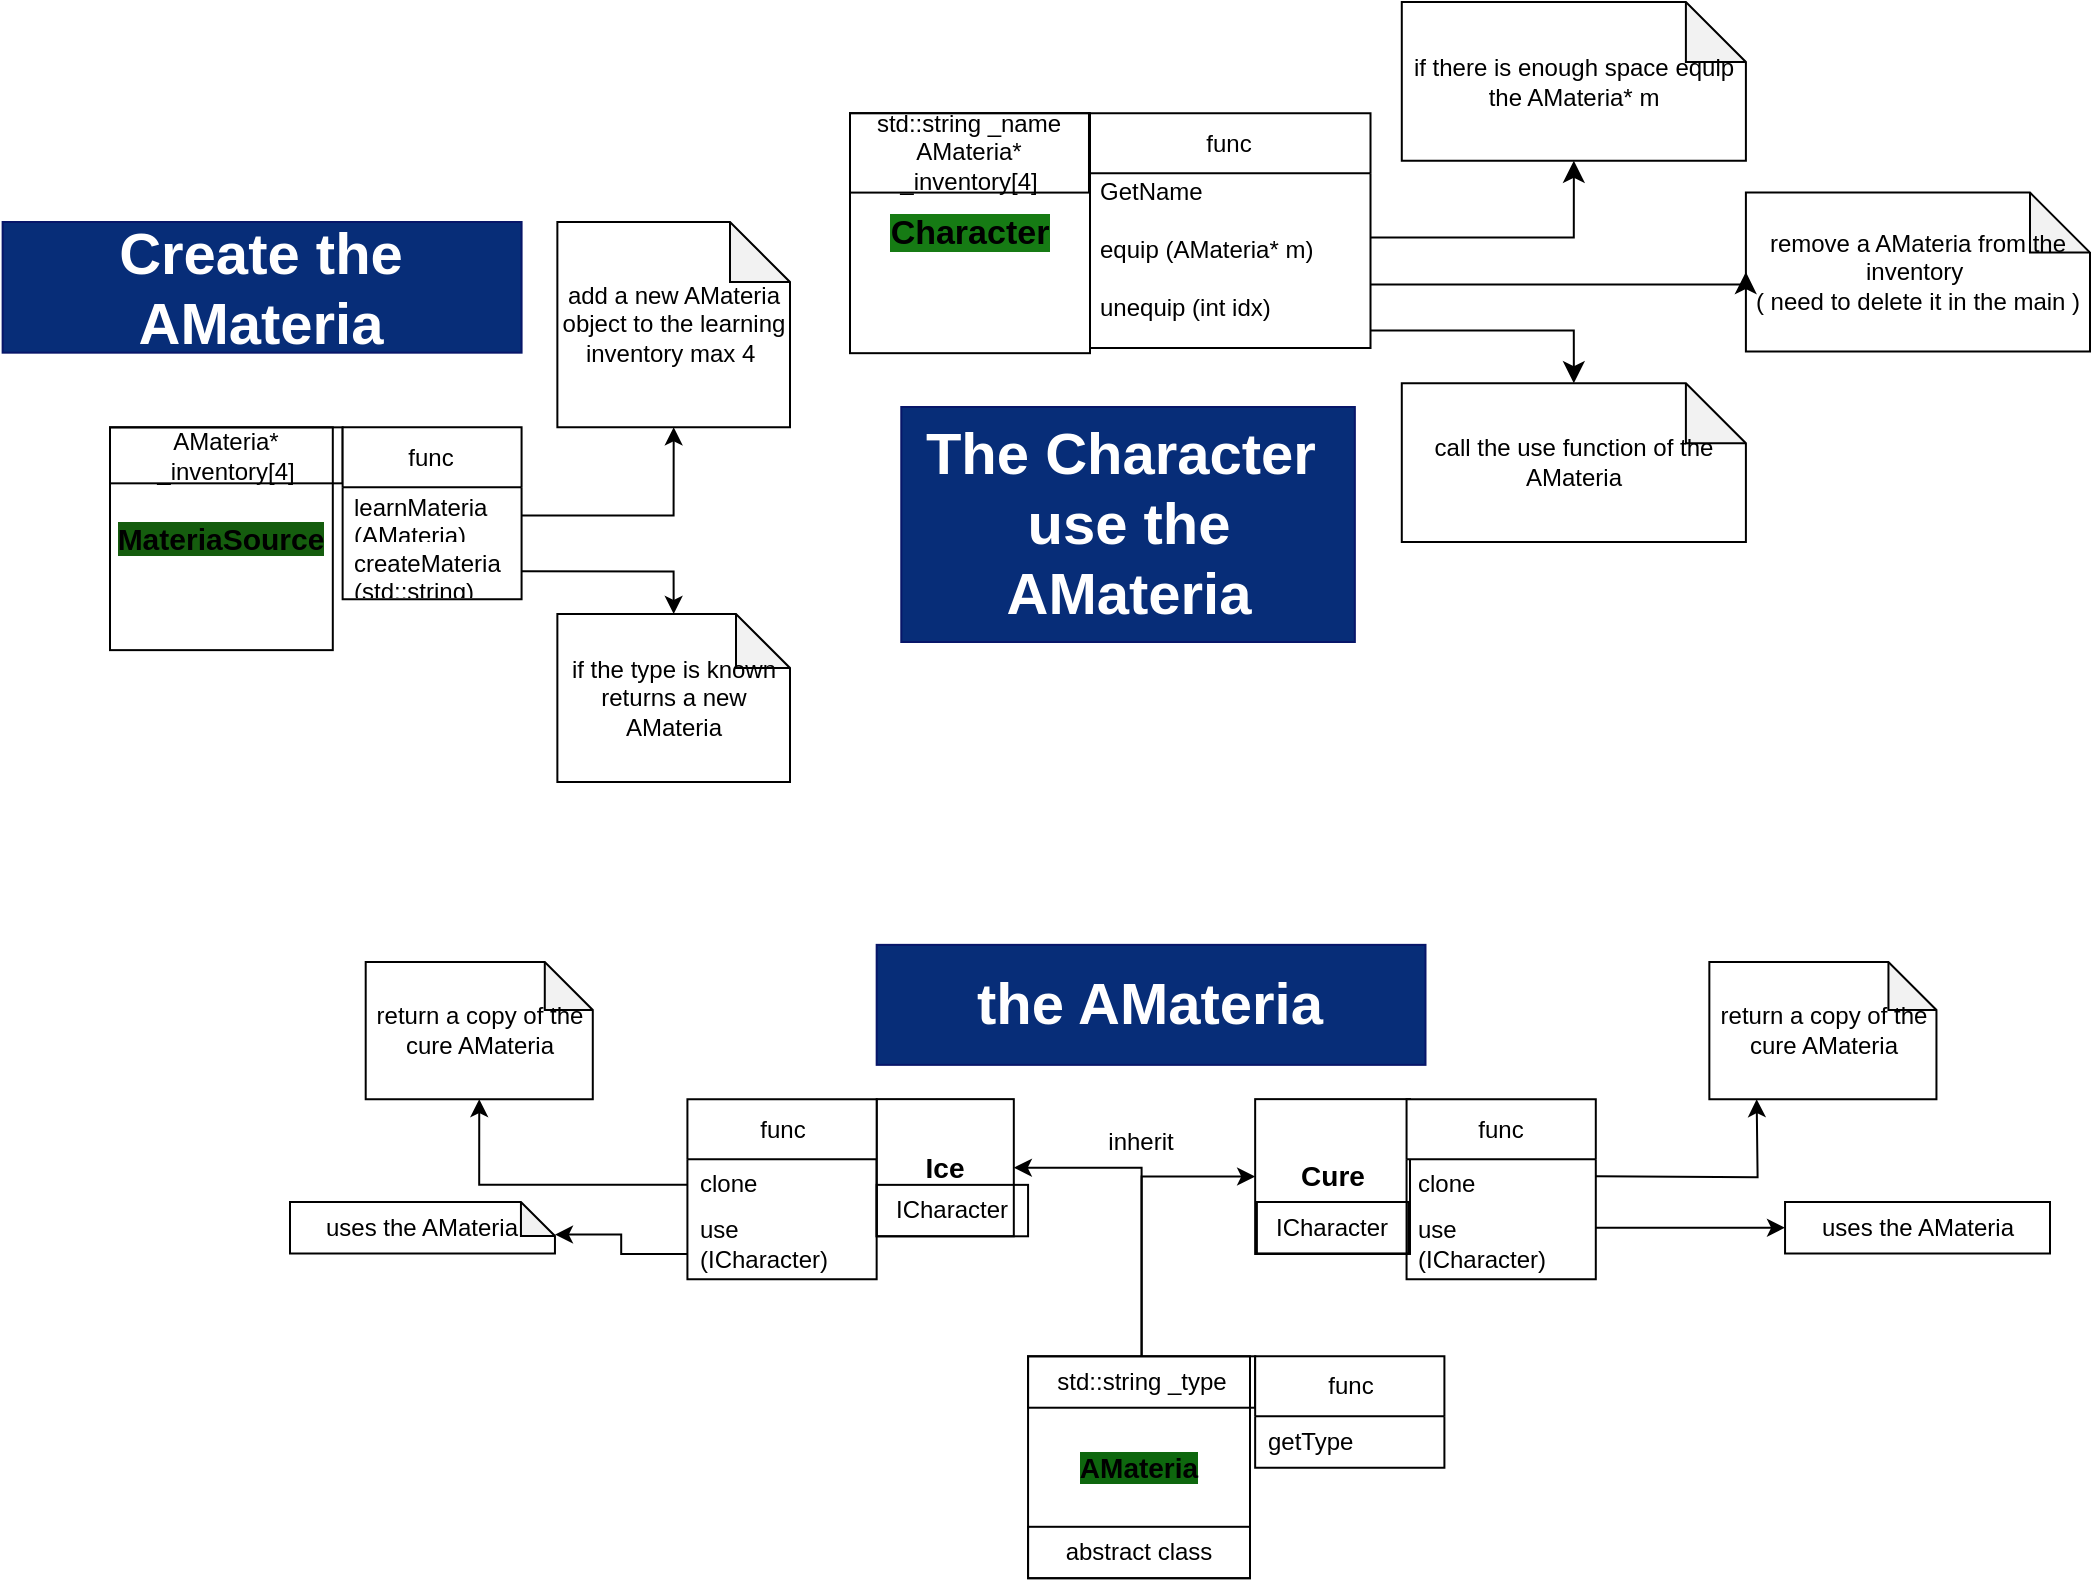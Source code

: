 <mxfile>
    <diagram name="Page-1" id="e56a1550-8fbb-45ad-956c-1786394a9013">
        <mxGraphModel dx="1778" dy="960" grid="1" gridSize="10" guides="1" tooltips="1" connect="1" arrows="1" fold="1" page="1" pageScale="1" pageWidth="1100" pageHeight="850" background="none" math="0" shadow="0">
            <root>
                <mxCell id="0"/>
                <mxCell id="1" parent="0"/>
                <mxCell id="9" value="" style="group" parent="1" vertex="1" connectable="0">
                    <mxGeometry x="470" y="50" width="610" height="320" as="geometry"/>
                </mxCell>
                <mxCell id="92ZO8FLdLCJEEevnyuCZ-44" value="func" style="swimlane;fontStyle=0;childLayout=stackLayout;horizontal=1;startSize=30;horizontalStack=0;resizeParent=1;resizeParentMax=0;resizeLast=0;collapsible=1;marginBottom=0;whiteSpace=wrap;html=1;" parent="9" vertex="1">
                    <mxGeometry x="109.487" y="55.588" width="140.769" height="117.353" as="geometry">
                        <mxRectangle x="430" y="270" width="60" height="30" as="alternateBounds"/>
                    </mxGeometry>
                </mxCell>
                <mxCell id="92ZO8FLdLCJEEevnyuCZ-45" value="GetName&lt;div&gt;&lt;br&gt;&lt;div&gt;equip (AMateria* m)&lt;/div&gt;&lt;div&gt;&lt;br&gt;&lt;/div&gt;&lt;div&gt;unequip (int idx)&lt;/div&gt;&lt;div&gt;&lt;br&gt;&lt;/div&gt;&lt;div&gt;use (int idx, ICharacter&amp;amp; target)&lt;/div&gt;&lt;/div&gt;" style="text;strokeColor=none;fillColor=none;align=left;verticalAlign=middle;spacingLeft=4;spacingRight=4;overflow=hidden;points=[[0,0.5],[1,0.5]];portConstraint=eastwest;rotatable=0;whiteSpace=wrap;html=1;" parent="92ZO8FLdLCJEEevnyuCZ-44" vertex="1">
                    <mxGeometry y="30" width="140.769" height="87.353" as="geometry"/>
                </mxCell>
                <mxCell id="92ZO8FLdLCJEEevnyuCZ-62" value="" style="group" parent="9" vertex="1" connectable="0">
                    <mxGeometry x="-10" y="55.59" width="120" height="120" as="geometry"/>
                </mxCell>
                <mxCell id="92ZO8FLdLCJEEevnyuCZ-42" value="&lt;font size=&quot;1&quot;&gt;&lt;b style=&quot;font-size: 17px; background-color: rgb(22, 123, 20);&quot;&gt;Character&lt;/b&gt;&lt;/font&gt;" style="whiteSpace=wrap;html=1;aspect=fixed;" parent="92ZO8FLdLCJEEevnyuCZ-62" vertex="1">
                    <mxGeometry width="120" height="120" as="geometry"/>
                </mxCell>
                <mxCell id="92ZO8FLdLCJEEevnyuCZ-43" value="std::string _name&lt;div&gt;AMateria* _inventory[4]&lt;/div&gt;" style="text;html=1;align=center;verticalAlign=middle;whiteSpace=wrap;rounded=0;strokeColor=default;" parent="92ZO8FLdLCJEEevnyuCZ-62" vertex="1">
                    <mxGeometry width="119.49" height="39.707" as="geometry"/>
                </mxCell>
                <mxCell id="92ZO8FLdLCJEEevnyuCZ-63" value="if there is enough space equip the AMateria* m" style="shape=note;whiteSpace=wrap;html=1;backgroundOutline=1;darkOpacity=0.05;" parent="9" vertex="1">
                    <mxGeometry x="265.897" width="172.051" height="79.412" as="geometry"/>
                </mxCell>
                <mxCell id="2" value="remove a AMateria from the inventory&amp;nbsp;&lt;br&gt;( need to delete it in the main )" style="shape=note;whiteSpace=wrap;html=1;backgroundOutline=1;darkOpacity=0.05;" parent="9" vertex="1">
                    <mxGeometry x="437.949" y="95.294" width="172.051" height="79.412" as="geometry"/>
                </mxCell>
                <mxCell id="3" value="call the use function of the AMateria" style="shape=note;whiteSpace=wrap;html=1;backgroundOutline=1;darkOpacity=0.05;" parent="9" vertex="1">
                    <mxGeometry x="265.897" y="190.588" width="172.051" height="79.412" as="geometry"/>
                </mxCell>
                <mxCell id="5" value="" style="edgeStyle=segmentEdgeStyle;endArrow=classic;html=1;curved=0;rounded=0;endSize=8;startSize=8;exitX=1;exitY=0.368;exitDx=0;exitDy=0;exitPerimeter=0;entryX=0.5;entryY=1;entryDx=0;entryDy=0;entryPerimeter=0;" parent="9" source="92ZO8FLdLCJEEevnyuCZ-45" target="92ZO8FLdLCJEEevnyuCZ-63" edge="1">
                    <mxGeometry width="50" height="50" relative="1" as="geometry">
                        <mxPoint x="273.718" y="95.294" as="sourcePoint"/>
                        <mxPoint x="312.821" y="55.588" as="targetPoint"/>
                    </mxGeometry>
                </mxCell>
                <mxCell id="6" value="" style="edgeStyle=segmentEdgeStyle;endArrow=classic;html=1;curved=0;rounded=0;endSize=8;startSize=8;exitX=1;exitY=0.901;exitDx=0;exitDy=0;exitPerimeter=0;entryX=0.5;entryY=0;entryDx=0;entryDy=0;entryPerimeter=0;" parent="9" source="92ZO8FLdLCJEEevnyuCZ-45" target="3" edge="1">
                    <mxGeometry width="50" height="50" relative="1" as="geometry">
                        <mxPoint x="273.718" y="95.294" as="sourcePoint"/>
                        <mxPoint x="312.821" y="55.588" as="targetPoint"/>
                    </mxGeometry>
                </mxCell>
                <mxCell id="8" value="" style="edgeStyle=segmentEdgeStyle;endArrow=classic;html=1;curved=0;rounded=0;endSize=8;startSize=8;exitX=1.001;exitY=0.637;exitDx=0;exitDy=0;exitPerimeter=0;entryX=0;entryY=0.5;entryDx=0;entryDy=0;entryPerimeter=0;" parent="9" source="92ZO8FLdLCJEEevnyuCZ-45" target="2" edge="1">
                    <mxGeometry width="50" height="50" relative="1" as="geometry">
                        <mxPoint x="273.718" y="95.294" as="sourcePoint"/>
                        <mxPoint x="312.821" y="55.588" as="targetPoint"/>
                        <Array as="points"/>
                    </mxGeometry>
                </mxCell>
                <mxCell id="16" value="&lt;b&gt;&lt;font style=&quot;font-size: 29px;&quot;&gt;The Character&amp;nbsp;&lt;br&gt;use the AMateria&lt;br&gt;&lt;/font&gt;&lt;/b&gt;" style="text;html=1;strokeColor=#071669;fillColor=#072d78;align=center;verticalAlign=middle;whiteSpace=wrap;rounded=0;fontColor=#ffffff;" parent="9" vertex="1">
                    <mxGeometry x="15.64" y="202.5" width="226.79" height="117.5" as="geometry"/>
                </mxCell>
                <mxCell id="11" value="" style="group" parent="1" vertex="1" connectable="0">
                    <mxGeometry x="180" y="530" width="880" height="308.11" as="geometry"/>
                </mxCell>
                <mxCell id="92ZO8FLdLCJEEevnyuCZ-10" value="&lt;font style=&quot;font-size: 14px;&quot;&gt;&lt;b style=&quot;background-color: rgb(14, 103, 14);&quot;&gt;AMateria&lt;/b&gt;&lt;/font&gt;" style="whiteSpace=wrap;html=1;aspect=fixed;" parent="11" vertex="1">
                    <mxGeometry x="369.03" y="197.14" width="110.97" height="110.97" as="geometry"/>
                </mxCell>
                <mxCell id="92ZO8FLdLCJEEevnyuCZ-15" value="abstract class" style="text;html=1;align=center;verticalAlign=middle;whiteSpace=wrap;rounded=0;strokeColor=default;" parent="11" vertex="1">
                    <mxGeometry x="369.03" y="282.4" width="110.97" height="25.71" as="geometry"/>
                </mxCell>
                <mxCell id="92ZO8FLdLCJEEevnyuCZ-17" value="std::string _type" style="text;html=1;align=center;verticalAlign=middle;whiteSpace=wrap;rounded=0;strokeColor=default;" parent="11" vertex="1">
                    <mxGeometry x="369.032" y="197.143" width="113.548" height="25.714" as="geometry"/>
                </mxCell>
                <mxCell id="92ZO8FLdLCJEEevnyuCZ-20" value="&lt;b&gt;&lt;font style=&quot;font-size: 14px;&quot;&gt;Cure&lt;/font&gt;&lt;/b&gt;" style="whiteSpace=wrap;html=1;aspect=fixed;" parent="11" vertex="1">
                    <mxGeometry x="482.58" y="68.57" width="77.42" height="77.42" as="geometry"/>
                </mxCell>
                <mxCell id="92ZO8FLdLCJEEevnyuCZ-19" value="" style="edgeStyle=orthogonalEdgeStyle;rounded=0;orthogonalLoop=1;jettySize=auto;html=1;entryX=0;entryY=0.5;entryDx=0;entryDy=0;exitX=0.5;exitY=0;exitDx=0;exitDy=0;" parent="11" source="92ZO8FLdLCJEEevnyuCZ-17" target="92ZO8FLdLCJEEevnyuCZ-20" edge="1">
                    <mxGeometry relative="1" as="geometry">
                        <mxPoint x="425.806" y="102.857" as="targetPoint"/>
                    </mxGeometry>
                </mxCell>
                <mxCell id="92ZO8FLdLCJEEevnyuCZ-21" value="&lt;b&gt;&lt;font style=&quot;font-size: 14px;&quot;&gt;Ice&lt;/font&gt;&lt;/b&gt;" style="whiteSpace=wrap;html=1;aspect=fixed;" parent="11" vertex="1">
                    <mxGeometry x="293.333" y="68.571" width="68.571" height="68.571" as="geometry"/>
                </mxCell>
                <mxCell id="92ZO8FLdLCJEEevnyuCZ-22" value="" style="edgeStyle=orthogonalEdgeStyle;rounded=0;orthogonalLoop=1;jettySize=auto;html=1;entryX=1;entryY=0.5;entryDx=0;entryDy=0;exitX=0.5;exitY=0;exitDx=0;exitDy=0;" parent="11" source="92ZO8FLdLCJEEevnyuCZ-17" target="92ZO8FLdLCJEEevnyuCZ-21" edge="1">
                    <mxGeometry relative="1" as="geometry">
                        <mxPoint x="435.269" y="205.714" as="sourcePoint"/>
                        <mxPoint x="492.043" y="111.429" as="targetPoint"/>
                        <Array as="points">
                            <mxPoint x="425.806" y="102.857"/>
                        </Array>
                    </mxGeometry>
                </mxCell>
                <mxCell id="92ZO8FLdLCJEEevnyuCZ-23" value="ICharacter" style="text;html=1;align=center;verticalAlign=middle;whiteSpace=wrap;rounded=0;strokeColor=default;" parent="11" vertex="1">
                    <mxGeometry x="293.333" y="111.429" width="75.699" height="25.714" as="geometry"/>
                </mxCell>
                <mxCell id="92ZO8FLdLCJEEevnyuCZ-24" value="ICharacter" style="text;html=1;align=center;verticalAlign=middle;whiteSpace=wrap;rounded=0;strokeColor=default;" parent="11" vertex="1">
                    <mxGeometry x="483.441" y="119.999" width="75.699" height="25.714" as="geometry"/>
                </mxCell>
                <mxCell id="92ZO8FLdLCJEEevnyuCZ-25" value="inherit" style="text;html=1;align=center;verticalAlign=middle;whiteSpace=wrap;rounded=0;" parent="11" vertex="1">
                    <mxGeometry x="397.419" y="77.143" width="56.774" height="25.714" as="geometry"/>
                </mxCell>
                <mxCell id="92ZO8FLdLCJEEevnyuCZ-29" value="func" style="swimlane;fontStyle=0;childLayout=stackLayout;horizontal=1;startSize=30;horizontalStack=0;resizeParent=1;resizeParentMax=0;resizeLast=0;collapsible=1;marginBottom=0;whiteSpace=wrap;html=1;" parent="11" vertex="1">
                    <mxGeometry x="558.28" y="68.571" width="94.62" height="90.004" as="geometry"/>
                </mxCell>
                <mxCell id="92ZO8FLdLCJEEevnyuCZ-30" value="clone" style="text;strokeColor=none;fillColor=none;align=left;verticalAlign=middle;spacingLeft=4;spacingRight=4;overflow=hidden;points=[[0,0.5],[1,0.5]];portConstraint=eastwest;rotatable=0;whiteSpace=wrap;html=1;" parent="92ZO8FLdLCJEEevnyuCZ-29" vertex="1">
                    <mxGeometry y="30" width="94.62" height="25.714" as="geometry"/>
                </mxCell>
                <mxCell id="92ZO8FLdLCJEEevnyuCZ-31" value="use (ICharacter)" style="text;strokeColor=none;fillColor=none;align=left;verticalAlign=middle;spacingLeft=4;spacingRight=4;overflow=hidden;points=[[0,0.5],[1,0.5]];portConstraint=eastwest;rotatable=0;whiteSpace=wrap;html=1;" parent="92ZO8FLdLCJEEevnyuCZ-29" vertex="1">
                    <mxGeometry y="55.714" width="94.62" height="34.29" as="geometry"/>
                </mxCell>
                <mxCell id="92ZO8FLdLCJEEevnyuCZ-33" value="func" style="swimlane;fontStyle=0;childLayout=stackLayout;horizontal=1;startSize=30;horizontalStack=0;resizeParent=1;resizeParentMax=0;resizeLast=0;collapsible=1;marginBottom=0;whiteSpace=wrap;html=1;" parent="11" vertex="1">
                    <mxGeometry x="198.71" y="68.571" width="94.62" height="90.004" as="geometry"/>
                </mxCell>
                <mxCell id="92ZO8FLdLCJEEevnyuCZ-34" value="clone" style="text;strokeColor=none;fillColor=none;align=left;verticalAlign=middle;spacingLeft=4;spacingRight=4;overflow=hidden;points=[[0,0.5],[1,0.5]];portConstraint=eastwest;rotatable=0;whiteSpace=wrap;html=1;" parent="92ZO8FLdLCJEEevnyuCZ-33" vertex="1">
                    <mxGeometry y="30" width="94.62" height="25.714" as="geometry"/>
                </mxCell>
                <mxCell id="92ZO8FLdLCJEEevnyuCZ-35" value="use (ICharacter)" style="text;strokeColor=none;fillColor=none;align=left;verticalAlign=middle;spacingLeft=4;spacingRight=4;overflow=hidden;points=[[0,0.5],[1,0.5]];portConstraint=eastwest;rotatable=0;whiteSpace=wrap;html=1;" parent="92ZO8FLdLCJEEevnyuCZ-33" vertex="1">
                    <mxGeometry y="55.714" width="94.62" height="34.29" as="geometry"/>
                </mxCell>
                <mxCell id="92ZO8FLdLCJEEevnyuCZ-36" value="func" style="swimlane;fontStyle=0;childLayout=stackLayout;horizontal=1;startSize=30;horizontalStack=0;resizeParent=1;resizeParentMax=0;resizeLast=0;collapsible=1;marginBottom=0;whiteSpace=wrap;html=1;" parent="11" vertex="1">
                    <mxGeometry x="482.581" y="197.143" width="94.624" height="55.714" as="geometry">
                        <mxRectangle x="430" y="270" width="60" height="30" as="alternateBounds"/>
                    </mxGeometry>
                </mxCell>
                <mxCell id="92ZO8FLdLCJEEevnyuCZ-37" value="getType" style="text;strokeColor=none;fillColor=none;align=left;verticalAlign=middle;spacingLeft=4;spacingRight=4;overflow=hidden;points=[[0,0.5],[1,0.5]];portConstraint=eastwest;rotatable=0;whiteSpace=wrap;html=1;" parent="92ZO8FLdLCJEEevnyuCZ-36" vertex="1">
                    <mxGeometry y="30" width="94.624" height="25.714" as="geometry"/>
                </mxCell>
                <mxCell id="92ZO8FLdLCJEEevnyuCZ-52" style="edgeStyle=orthogonalEdgeStyle;rounded=0;orthogonalLoop=1;jettySize=auto;html=1;entryX=0.5;entryY=1;entryDx=0;entryDy=0;entryPerimeter=0;" parent="11" edge="1">
                    <mxGeometry relative="1" as="geometry">
                        <mxPoint x="733.333" y="68.571" as="targetPoint"/>
                        <mxPoint x="652.903" y="107.143" as="sourcePoint"/>
                    </mxGeometry>
                </mxCell>
                <mxCell id="92ZO8FLdLCJEEevnyuCZ-53" style="edgeStyle=orthogonalEdgeStyle;rounded=0;orthogonalLoop=1;jettySize=auto;html=1;exitX=1;exitY=0.5;exitDx=0;exitDy=0;" parent="11" edge="1">
                    <mxGeometry relative="1" as="geometry">
                        <mxPoint x="747.527" y="132.857" as="targetPoint"/>
                        <mxPoint x="652.903" y="132.857" as="sourcePoint"/>
                        <Array as="points">
                            <mxPoint x="728.602" y="132.857"/>
                            <mxPoint x="728.602" y="132.857"/>
                        </Array>
                    </mxGeometry>
                </mxCell>
                <mxCell id="92ZO8FLdLCJEEevnyuCZ-54" value="uses the AMateria" style="shape=note;whiteSpace=wrap;html=1;backgroundOutline=1;darkOpacity=0.05;size=0;" parent="11" vertex="1">
                    <mxGeometry x="747.527" y="120" width="132.473" height="25.714" as="geometry"/>
                </mxCell>
                <mxCell id="92ZO8FLdLCJEEevnyuCZ-55" value="return a copy of the cure AMateria" style="shape=note;whiteSpace=wrap;html=1;backgroundOutline=1;darkOpacity=0.05;size=24;" parent="11" vertex="1">
                    <mxGeometry x="709.677" width="113.548" height="68.571" as="geometry"/>
                </mxCell>
                <mxCell id="92ZO8FLdLCJEEevnyuCZ-56" style="edgeStyle=orthogonalEdgeStyle;rounded=0;orthogonalLoop=1;jettySize=auto;html=1;entryX=0.5;entryY=1;entryDx=0;entryDy=0;entryPerimeter=0;exitX=0;exitY=0.5;exitDx=0;exitDy=0;" parent="11" source="92ZO8FLdLCJEEevnyuCZ-34" target="92ZO8FLdLCJEEevnyuCZ-59" edge="1">
                    <mxGeometry relative="1" as="geometry">
                        <mxPoint x="23.656" y="85.714" as="targetPoint"/>
                        <mxPoint x="-56.774" y="124.286" as="sourcePoint"/>
                    </mxGeometry>
                </mxCell>
                <mxCell id="92ZO8FLdLCJEEevnyuCZ-58" value="uses the AMateria" style="shape=note;whiteSpace=wrap;html=1;backgroundOutline=1;darkOpacity=0.05;size=17;" parent="11" vertex="1">
                    <mxGeometry y="120" width="132.473" height="25.714" as="geometry"/>
                </mxCell>
                <mxCell id="92ZO8FLdLCJEEevnyuCZ-59" value="return a copy of the cure AMateria" style="shape=note;whiteSpace=wrap;html=1;backgroundOutline=1;darkOpacity=0.05;size=24;" parent="11" vertex="1">
                    <mxGeometry x="37.849" width="113.548" height="68.571" as="geometry"/>
                </mxCell>
                <mxCell id="92ZO8FLdLCJEEevnyuCZ-61" style="edgeStyle=orthogonalEdgeStyle;rounded=0;orthogonalLoop=1;jettySize=auto;html=1;exitX=0;exitY=0.634;exitDx=0;exitDy=0;entryX=1;entryY=0.634;entryDx=0;entryDy=0;entryPerimeter=0;exitPerimeter=0;" parent="11" source="92ZO8FLdLCJEEevnyuCZ-35" target="92ZO8FLdLCJEEevnyuCZ-58" edge="1">
                    <mxGeometry relative="1" as="geometry"/>
                </mxCell>
                <mxCell id="15" value="&lt;b&gt;&lt;font style=&quot;font-size: 29px;&quot;&gt;the AMateria&lt;/font&gt;&lt;/b&gt;" style="text;html=1;strokeColor=#071669;fillColor=#072d78;align=center;verticalAlign=middle;whiteSpace=wrap;rounded=0;fontColor=#ffffff;" parent="11" vertex="1">
                    <mxGeometry x="293.333" y="-8.571" width="274.409" height="60" as="geometry"/>
                </mxCell>
                <mxCell id="13" value="" style="group" parent="1" vertex="1" connectable="0">
                    <mxGeometry x="90" y="160" width="340" height="280" as="geometry"/>
                </mxCell>
                <mxCell id="92ZO8FLdLCJEEevnyuCZ-26" value="&lt;b&gt;&lt;font style=&quot;font-size: 15px; background-color: rgb(21, 93, 14);&quot;&gt;MateriaSource&lt;/font&gt;&lt;/b&gt;" style="whiteSpace=wrap;html=1;aspect=fixed;" parent="13" vertex="1">
                    <mxGeometry y="102.667" width="111.398" height="111.398" as="geometry"/>
                </mxCell>
                <mxCell id="92ZO8FLdLCJEEevnyuCZ-27" value="AMateria* _inventory[4]" style="text;html=1;align=center;verticalAlign=middle;whiteSpace=wrap;rounded=0;strokeColor=default;" parent="13" vertex="1">
                    <mxGeometry y="102.667" width="116.316" height="28.0" as="geometry"/>
                </mxCell>
                <mxCell id="92ZO8FLdLCJEEevnyuCZ-39" value="func" style="swimlane;fontStyle=0;childLayout=stackLayout;horizontal=1;startSize=30;horizontalStack=0;resizeParent=1;resizeParentMax=0;resizeLast=0;collapsible=1;marginBottom=0;whiteSpace=wrap;html=1;" parent="13" vertex="1">
                    <mxGeometry x="116.316" y="102.667" width="89.474" height="86" as="geometry"/>
                </mxCell>
                <mxCell id="92ZO8FLdLCJEEevnyuCZ-40" value="learnMateria (AMateria)" style="text;strokeColor=none;fillColor=none;align=left;verticalAlign=middle;spacingLeft=4;spacingRight=4;overflow=hidden;points=[[0,0.5],[1,0.5]];portConstraint=eastwest;rotatable=0;whiteSpace=wrap;html=1;" parent="92ZO8FLdLCJEEevnyuCZ-39" vertex="1">
                    <mxGeometry y="30" width="89.474" height="28.0" as="geometry"/>
                </mxCell>
                <mxCell id="92ZO8FLdLCJEEevnyuCZ-41" value="createMateria (std::string)" style="text;strokeColor=none;fillColor=none;align=left;verticalAlign=middle;spacingLeft=4;spacingRight=4;overflow=hidden;points=[[0,0.5],[1,0.5]];portConstraint=eastwest;rotatable=0;whiteSpace=wrap;html=1;" parent="92ZO8FLdLCJEEevnyuCZ-39" vertex="1">
                    <mxGeometry y="58" width="89.474" height="28.0" as="geometry"/>
                </mxCell>
                <mxCell id="92ZO8FLdLCJEEevnyuCZ-47" style="edgeStyle=orthogonalEdgeStyle;rounded=0;orthogonalLoop=1;jettySize=auto;html=1;entryX=0.5;entryY=1;entryDx=0;entryDy=0;entryPerimeter=0;" parent="13" source="92ZO8FLdLCJEEevnyuCZ-40" target="92ZO8FLdLCJEEevnyuCZ-49" edge="1">
                    <mxGeometry relative="1" as="geometry">
                        <mxPoint x="322.105" y="102.667" as="targetPoint"/>
                    </mxGeometry>
                </mxCell>
                <mxCell id="92ZO8FLdLCJEEevnyuCZ-49" value="add a new AMateria object to the learning inventory max 4&amp;nbsp;" style="shape=note;whiteSpace=wrap;html=1;backgroundOutline=1;darkOpacity=0.05;" parent="13" vertex="1">
                    <mxGeometry x="223.684" width="116.316" height="102.667" as="geometry"/>
                </mxCell>
                <mxCell id="92ZO8FLdLCJEEevnyuCZ-50" value="if the type is known returns a new AMateria" style="shape=note;whiteSpace=wrap;html=1;backgroundOutline=1;darkOpacity=0.05;size=27;" parent="13" vertex="1">
                    <mxGeometry x="223.684" y="196.0" width="116.316" height="84.0" as="geometry"/>
                </mxCell>
                <mxCell id="92ZO8FLdLCJEEevnyuCZ-51" style="edgeStyle=orthogonalEdgeStyle;rounded=0;orthogonalLoop=1;jettySize=auto;html=1;entryX=0.5;entryY=0;entryDx=0;entryDy=0;entryPerimeter=0;exitX=1;exitY=0.5;exitDx=0;exitDy=0;" parent="13" source="92ZO8FLdLCJEEevnyuCZ-41" target="92ZO8FLdLCJEEevnyuCZ-50" edge="1">
                    <mxGeometry relative="1" as="geometry">
                        <mxPoint x="281.842" y="102.667" as="targetPoint"/>
                        <mxPoint x="205.789" y="144.667" as="sourcePoint"/>
                    </mxGeometry>
                </mxCell>
                <mxCell id="14" value="&lt;b&gt;&lt;font style=&quot;font-size: 29px;&quot;&gt;Create the AMateria&lt;/font&gt;&lt;/b&gt;" style="text;html=1;strokeColor=#071669;fillColor=#072d78;align=center;verticalAlign=middle;whiteSpace=wrap;rounded=0;fontColor=#ffffff;" parent="13" vertex="1">
                    <mxGeometry x="-53.684" width="259.474" height="65.333" as="geometry"/>
                </mxCell>
            </root>
        </mxGraphModel>
    </diagram>
</mxfile>